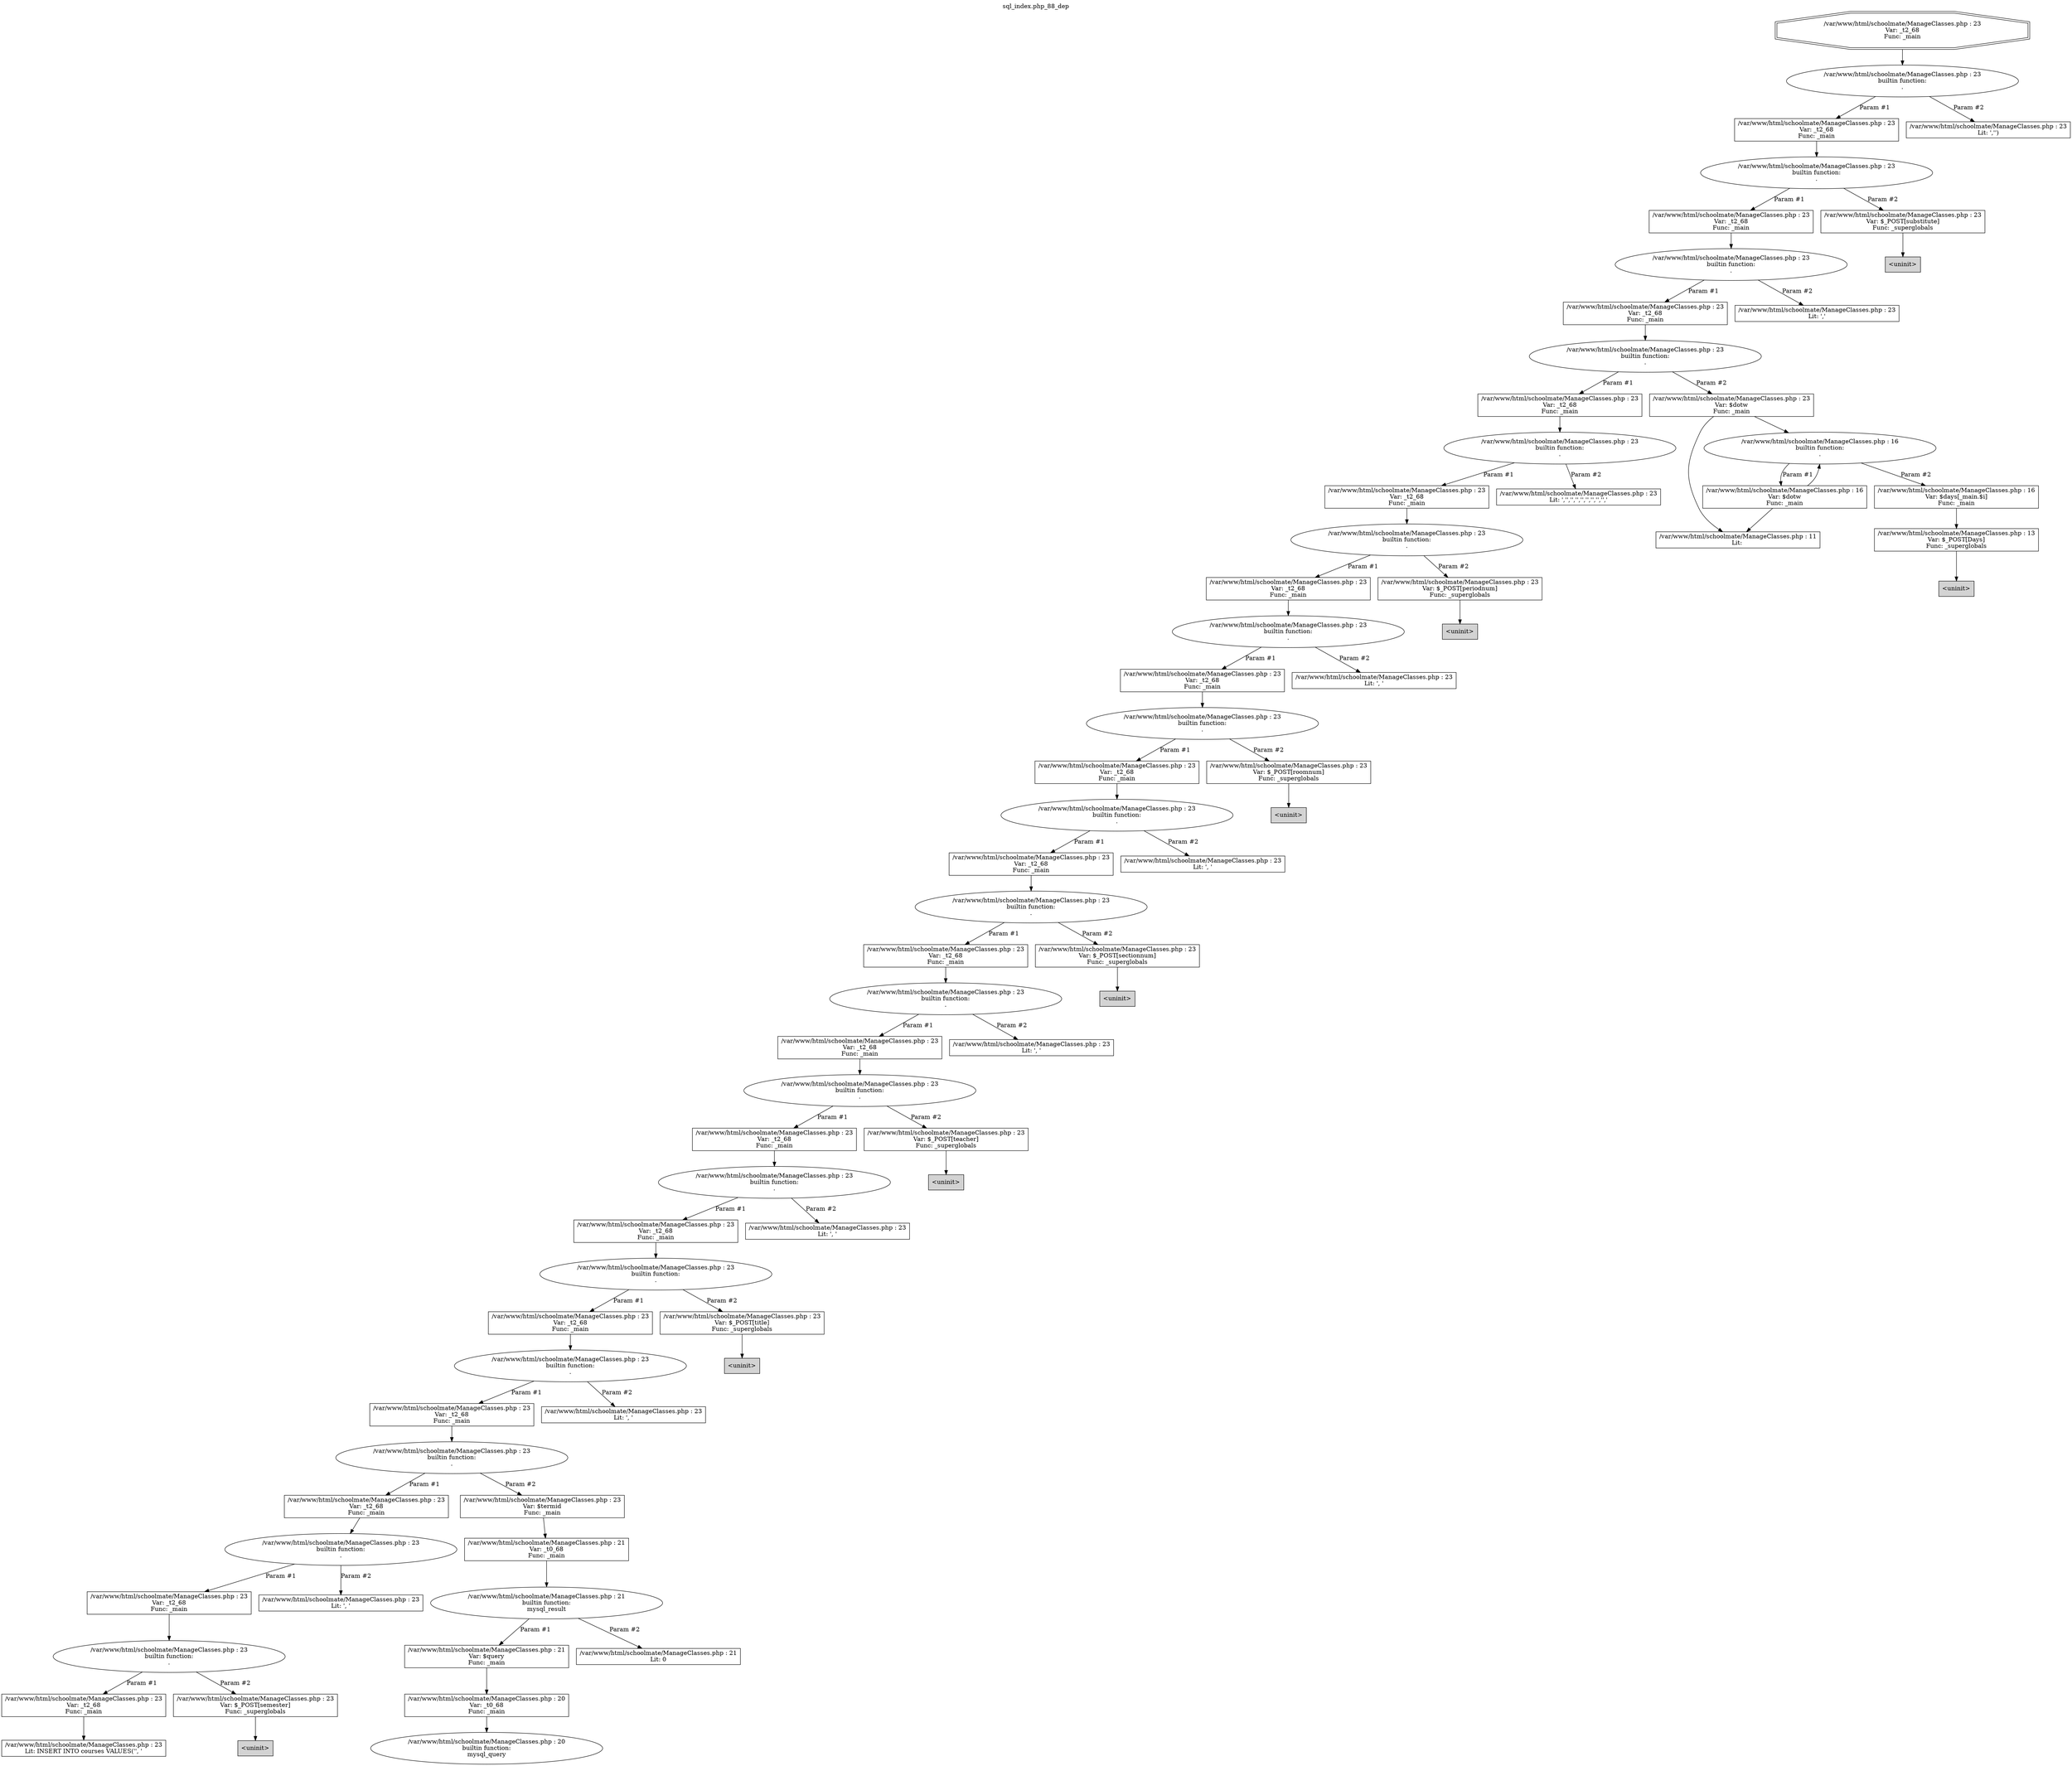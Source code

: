 digraph cfg {
  label="sql_index.php_88_dep";
  labelloc=t;
  n1 [shape=doubleoctagon, label="/var/www/html/schoolmate/ManageClasses.php : 23\nVar: _t2_68\nFunc: _main\n"];
  n2 [shape=ellipse, label="/var/www/html/schoolmate/ManageClasses.php : 23\nbuiltin function:\n.\n"];
  n3 [shape=box, label="/var/www/html/schoolmate/ManageClasses.php : 23\nVar: _t2_68\nFunc: _main\n"];
  n4 [shape=ellipse, label="/var/www/html/schoolmate/ManageClasses.php : 23\nbuiltin function:\n.\n"];
  n5 [shape=box, label="/var/www/html/schoolmate/ManageClasses.php : 23\nVar: _t2_68\nFunc: _main\n"];
  n6 [shape=ellipse, label="/var/www/html/schoolmate/ManageClasses.php : 23\nbuiltin function:\n.\n"];
  n7 [shape=box, label="/var/www/html/schoolmate/ManageClasses.php : 23\nVar: _t2_68\nFunc: _main\n"];
  n8 [shape=ellipse, label="/var/www/html/schoolmate/ManageClasses.php : 23\nbuiltin function:\n.\n"];
  n9 [shape=box, label="/var/www/html/schoolmate/ManageClasses.php : 23\nVar: _t2_68\nFunc: _main\n"];
  n10 [shape=ellipse, label="/var/www/html/schoolmate/ManageClasses.php : 23\nbuiltin function:\n.\n"];
  n11 [shape=box, label="/var/www/html/schoolmate/ManageClasses.php : 23\nVar: _t2_68\nFunc: _main\n"];
  n12 [shape=ellipse, label="/var/www/html/schoolmate/ManageClasses.php : 23\nbuiltin function:\n.\n"];
  n13 [shape=box, label="/var/www/html/schoolmate/ManageClasses.php : 23\nVar: _t2_68\nFunc: _main\n"];
  n14 [shape=ellipse, label="/var/www/html/schoolmate/ManageClasses.php : 23\nbuiltin function:\n.\n"];
  n15 [shape=box, label="/var/www/html/schoolmate/ManageClasses.php : 23\nVar: _t2_68\nFunc: _main\n"];
  n16 [shape=ellipse, label="/var/www/html/schoolmate/ManageClasses.php : 23\nbuiltin function:\n.\n"];
  n17 [shape=box, label="/var/www/html/schoolmate/ManageClasses.php : 23\nVar: _t2_68\nFunc: _main\n"];
  n18 [shape=ellipse, label="/var/www/html/schoolmate/ManageClasses.php : 23\nbuiltin function:\n.\n"];
  n19 [shape=box, label="/var/www/html/schoolmate/ManageClasses.php : 23\nVar: _t2_68\nFunc: _main\n"];
  n20 [shape=ellipse, label="/var/www/html/schoolmate/ManageClasses.php : 23\nbuiltin function:\n.\n"];
  n21 [shape=box, label="/var/www/html/schoolmate/ManageClasses.php : 23\nVar: _t2_68\nFunc: _main\n"];
  n22 [shape=ellipse, label="/var/www/html/schoolmate/ManageClasses.php : 23\nbuiltin function:\n.\n"];
  n23 [shape=box, label="/var/www/html/schoolmate/ManageClasses.php : 23\nVar: _t2_68\nFunc: _main\n"];
  n24 [shape=ellipse, label="/var/www/html/schoolmate/ManageClasses.php : 23\nbuiltin function:\n.\n"];
  n25 [shape=box, label="/var/www/html/schoolmate/ManageClasses.php : 23\nVar: _t2_68\nFunc: _main\n"];
  n26 [shape=ellipse, label="/var/www/html/schoolmate/ManageClasses.php : 23\nbuiltin function:\n.\n"];
  n27 [shape=box, label="/var/www/html/schoolmate/ManageClasses.php : 23\nVar: _t2_68\nFunc: _main\n"];
  n28 [shape=ellipse, label="/var/www/html/schoolmate/ManageClasses.php : 23\nbuiltin function:\n.\n"];
  n29 [shape=box, label="/var/www/html/schoolmate/ManageClasses.php : 23\nVar: _t2_68\nFunc: _main\n"];
  n30 [shape=ellipse, label="/var/www/html/schoolmate/ManageClasses.php : 23\nbuiltin function:\n.\n"];
  n31 [shape=box, label="/var/www/html/schoolmate/ManageClasses.php : 23\nVar: _t2_68\nFunc: _main\n"];
  n32 [shape=ellipse, label="/var/www/html/schoolmate/ManageClasses.php : 23\nbuiltin function:\n.\n"];
  n33 [shape=box, label="/var/www/html/schoolmate/ManageClasses.php : 23\nVar: _t2_68\nFunc: _main\n"];
  n34 [shape=ellipse, label="/var/www/html/schoolmate/ManageClasses.php : 23\nbuiltin function:\n.\n"];
  n35 [shape=box, label="/var/www/html/schoolmate/ManageClasses.php : 23\nVar: _t2_68\nFunc: _main\n"];
  n36 [shape=ellipse, label="/var/www/html/schoolmate/ManageClasses.php : 23\nbuiltin function:\n.\n"];
  n37 [shape=box, label="/var/www/html/schoolmate/ManageClasses.php : 23\nVar: _t2_68\nFunc: _main\n"];
  n38 [shape=box, label="/var/www/html/schoolmate/ManageClasses.php : 23\nLit: INSERT INTO courses VALUES('', '\n"];
  n39 [shape=box, label="/var/www/html/schoolmate/ManageClasses.php : 23\nVar: $_POST[semester]\nFunc: _superglobals\n"];
  n40 [shape=box, label="<uninit>",style=filled];
  n41 [shape=box, label="/var/www/html/schoolmate/ManageClasses.php : 23\nLit: ', '\n"];
  n42 [shape=box, label="/var/www/html/schoolmate/ManageClasses.php : 23\nVar: $termid\nFunc: _main\n"];
  n43 [shape=box, label="/var/www/html/schoolmate/ManageClasses.php : 21\nVar: _t0_68\nFunc: _main\n"];
  n44 [shape=ellipse, label="/var/www/html/schoolmate/ManageClasses.php : 21\nbuiltin function:\nmysql_result\n"];
  n45 [shape=box, label="/var/www/html/schoolmate/ManageClasses.php : 21\nVar: $query\nFunc: _main\n"];
  n46 [shape=box, label="/var/www/html/schoolmate/ManageClasses.php : 20\nVar: _t0_68\nFunc: _main\n"];
  n47 [shape=ellipse, label="/var/www/html/schoolmate/ManageClasses.php : 20\nbuiltin function:\nmysql_query\n"];
  n48 [shape=box, label="/var/www/html/schoolmate/ManageClasses.php : 21\nLit: 0\n"];
  n49 [shape=box, label="/var/www/html/schoolmate/ManageClasses.php : 23\nLit: ', '\n"];
  n50 [shape=box, label="/var/www/html/schoolmate/ManageClasses.php : 23\nVar: $_POST[title]\nFunc: _superglobals\n"];
  n51 [shape=box, label="<uninit>",style=filled];
  n52 [shape=box, label="/var/www/html/schoolmate/ManageClasses.php : 23\nLit: ', '\n"];
  n53 [shape=box, label="/var/www/html/schoolmate/ManageClasses.php : 23\nVar: $_POST[teacher]\nFunc: _superglobals\n"];
  n54 [shape=box, label="<uninit>",style=filled];
  n55 [shape=box, label="/var/www/html/schoolmate/ManageClasses.php : 23\nLit: ', '\n"];
  n56 [shape=box, label="/var/www/html/schoolmate/ManageClasses.php : 23\nVar: $_POST[sectionnum]\nFunc: _superglobals\n"];
  n57 [shape=box, label="<uninit>",style=filled];
  n58 [shape=box, label="/var/www/html/schoolmate/ManageClasses.php : 23\nLit: ', '\n"];
  n59 [shape=box, label="/var/www/html/schoolmate/ManageClasses.php : 23\nVar: $_POST[roomnum]\nFunc: _superglobals\n"];
  n60 [shape=box, label="<uninit>",style=filled];
  n61 [shape=box, label="/var/www/html/schoolmate/ManageClasses.php : 23\nLit: ', '\n"];
  n62 [shape=box, label="/var/www/html/schoolmate/ManageClasses.php : 23\nVar: $_POST[periodnum]\nFunc: _superglobals\n"];
  n63 [shape=box, label="<uninit>",style=filled];
  n64 [shape=box, label="/var/www/html/schoolmate/ManageClasses.php : 23\nLit: ','','','','','','','','','\n"];
  n65 [shape=box, label="/var/www/html/schoolmate/ManageClasses.php : 23\nVar: $dotw\nFunc: _main\n"];
  n66 [shape=box, label="/var/www/html/schoolmate/ManageClasses.php : 11\nLit: \n"];
  n67 [shape=ellipse, label="/var/www/html/schoolmate/ManageClasses.php : 16\nbuiltin function:\n.\n"];
  n68 [shape=box, label="/var/www/html/schoolmate/ManageClasses.php : 16\nVar: $dotw\nFunc: _main\n"];
  n69 [shape=box, label="/var/www/html/schoolmate/ManageClasses.php : 16\nVar: $days[_main.$i]\nFunc: _main\n"];
  n70 [shape=box, label="/var/www/html/schoolmate/ManageClasses.php : 13\nVar: $_POST[Days]\nFunc: _superglobals\n"];
  n71 [shape=box, label="<uninit>",style=filled];
  n72 [shape=box, label="/var/www/html/schoolmate/ManageClasses.php : 23\nLit: ','\n"];
  n73 [shape=box, label="/var/www/html/schoolmate/ManageClasses.php : 23\nVar: $_POST[substitute]\nFunc: _superglobals\n"];
  n74 [shape=box, label="<uninit>",style=filled];
  n75 [shape=box, label="/var/www/html/schoolmate/ManageClasses.php : 23\nLit: ','')\n"];
  n1 -> n2;
  n3 -> n4;
  n5 -> n6;
  n7 -> n8;
  n9 -> n10;
  n11 -> n12;
  n13 -> n14;
  n15 -> n16;
  n17 -> n18;
  n19 -> n20;
  n21 -> n22;
  n23 -> n24;
  n25 -> n26;
  n27 -> n28;
  n29 -> n30;
  n31 -> n32;
  n33 -> n34;
  n35 -> n36;
  n37 -> n38;
  n36 -> n37[label="Param #1"];
  n36 -> n39[label="Param #2"];
  n39 -> n40;
  n34 -> n35[label="Param #1"];
  n34 -> n41[label="Param #2"];
  n32 -> n33[label="Param #1"];
  n32 -> n42[label="Param #2"];
  n43 -> n44;
  n46 -> n47;
  n45 -> n46;
  n44 -> n45[label="Param #1"];
  n44 -> n48[label="Param #2"];
  n42 -> n43;
  n30 -> n31[label="Param #1"];
  n30 -> n49[label="Param #2"];
  n28 -> n29[label="Param #1"];
  n28 -> n50[label="Param #2"];
  n50 -> n51;
  n26 -> n27[label="Param #1"];
  n26 -> n52[label="Param #2"];
  n24 -> n25[label="Param #1"];
  n24 -> n53[label="Param #2"];
  n53 -> n54;
  n22 -> n23[label="Param #1"];
  n22 -> n55[label="Param #2"];
  n20 -> n21[label="Param #1"];
  n20 -> n56[label="Param #2"];
  n56 -> n57;
  n18 -> n19[label="Param #1"];
  n18 -> n58[label="Param #2"];
  n16 -> n17[label="Param #1"];
  n16 -> n59[label="Param #2"];
  n59 -> n60;
  n14 -> n15[label="Param #1"];
  n14 -> n61[label="Param #2"];
  n12 -> n13[label="Param #1"];
  n12 -> n62[label="Param #2"];
  n62 -> n63;
  n10 -> n11[label="Param #1"];
  n10 -> n64[label="Param #2"];
  n8 -> n9[label="Param #1"];
  n8 -> n65[label="Param #2"];
  n65 -> n66;
  n65 -> n67;
  n68 -> n66;
  n68 -> n67;
  n67 -> n68[label="Param #1"];
  n67 -> n69[label="Param #2"];
  n70 -> n71;
  n69 -> n70;
  n6 -> n7[label="Param #1"];
  n6 -> n72[label="Param #2"];
  n4 -> n5[label="Param #1"];
  n4 -> n73[label="Param #2"];
  n73 -> n74;
  n2 -> n3[label="Param #1"];
  n2 -> n75[label="Param #2"];
}

